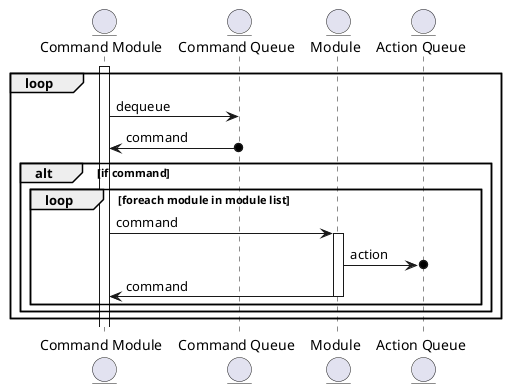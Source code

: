 @startuml
entity "Command Module" as cm
entity "Command Queue" as cq
entity "Module" as m
entity "Action Queue" as aq

loop
activate cm

cm -> cq: dequeue
cq o-> cm: command

alt if command
loop foreach module in module list
cm -> m: command
activate m
m ->o aq: action
m -> cm: command
deactivate m
end
end
end
@enduml
